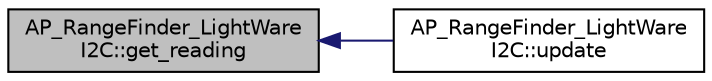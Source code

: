 digraph "AP_RangeFinder_LightWareI2C::get_reading"
{
 // INTERACTIVE_SVG=YES
  edge [fontname="Helvetica",fontsize="10",labelfontname="Helvetica",labelfontsize="10"];
  node [fontname="Helvetica",fontsize="10",shape=record];
  rankdir="LR";
  Node1 [label="AP_RangeFinder_LightWare\lI2C::get_reading",height=0.2,width=0.4,color="black", fillcolor="grey75", style="filled", fontcolor="black"];
  Node1 -> Node2 [dir="back",color="midnightblue",fontsize="10",style="solid",fontname="Helvetica"];
  Node2 [label="AP_RangeFinder_LightWare\lI2C::update",height=0.2,width=0.4,color="black", fillcolor="white", style="filled",URL="$classAP__RangeFinder__LightWareI2C.html#a4ffe6c474e7c899cd11d74b4ba4ebaad"];
}
